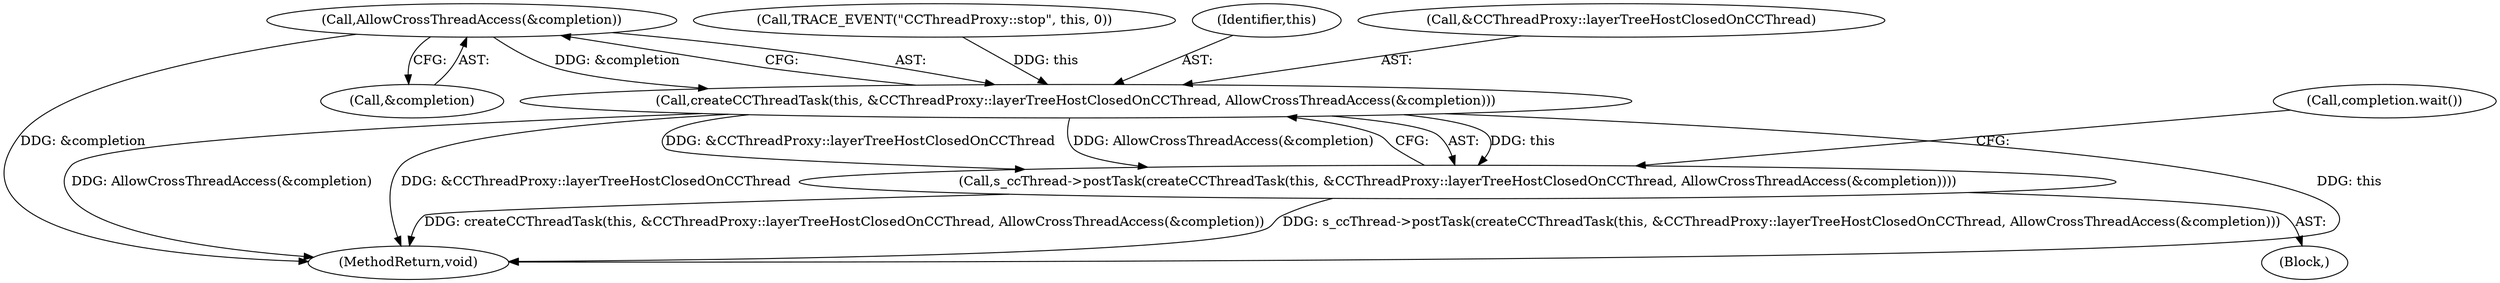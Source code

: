 digraph "0_Chrome_88c4913f11967abfd08a8b22b4423710322ac49b_2@API" {
"1000118" [label="(Call,AllowCrossThreadAccess(&completion))"];
"1000114" [label="(Call,createCCThreadTask(this, &CCThreadProxy::layerTreeHostClosedOnCCThread, AllowCrossThreadAccess(&completion)))"];
"1000113" [label="(Call,s_ccThread->postTask(createCCThreadTask(this, &CCThreadProxy::layerTreeHostClosedOnCCThread, AllowCrossThreadAccess(&completion))))"];
"1000119" [label="(Call,&completion)"];
"1000114" [label="(Call,createCCThreadTask(this, &CCThreadProxy::layerTreeHostClosedOnCCThread, AllowCrossThreadAccess(&completion)))"];
"1000103" [label="(Block,)"];
"1000113" [label="(Call,s_ccThread->postTask(createCCThreadTask(this, &CCThreadProxy::layerTreeHostClosedOnCCThread, AllowCrossThreadAccess(&completion))))"];
"1000104" [label="(Call,TRACE_EVENT(\"CCThreadProxy::stop\", this, 0))"];
"1000115" [label="(Identifier,this)"];
"1000116" [label="(Call,&CCThreadProxy::layerTreeHostClosedOnCCThread)"];
"1000118" [label="(Call,AllowCrossThreadAccess(&completion))"];
"1000132" [label="(MethodReturn,void)"];
"1000121" [label="(Call,completion.wait())"];
"1000118" -> "1000114"  [label="AST: "];
"1000118" -> "1000119"  [label="CFG: "];
"1000119" -> "1000118"  [label="AST: "];
"1000114" -> "1000118"  [label="CFG: "];
"1000118" -> "1000132"  [label="DDG: &completion"];
"1000118" -> "1000114"  [label="DDG: &completion"];
"1000114" -> "1000113"  [label="AST: "];
"1000115" -> "1000114"  [label="AST: "];
"1000116" -> "1000114"  [label="AST: "];
"1000113" -> "1000114"  [label="CFG: "];
"1000114" -> "1000132"  [label="DDG: AllowCrossThreadAccess(&completion)"];
"1000114" -> "1000132"  [label="DDG: &CCThreadProxy::layerTreeHostClosedOnCCThread"];
"1000114" -> "1000132"  [label="DDG: this"];
"1000114" -> "1000113"  [label="DDG: this"];
"1000114" -> "1000113"  [label="DDG: &CCThreadProxy::layerTreeHostClosedOnCCThread"];
"1000114" -> "1000113"  [label="DDG: AllowCrossThreadAccess(&completion)"];
"1000104" -> "1000114"  [label="DDG: this"];
"1000113" -> "1000103"  [label="AST: "];
"1000121" -> "1000113"  [label="CFG: "];
"1000113" -> "1000132"  [label="DDG: createCCThreadTask(this, &CCThreadProxy::layerTreeHostClosedOnCCThread, AllowCrossThreadAccess(&completion))"];
"1000113" -> "1000132"  [label="DDG: s_ccThread->postTask(createCCThreadTask(this, &CCThreadProxy::layerTreeHostClosedOnCCThread, AllowCrossThreadAccess(&completion)))"];
}
